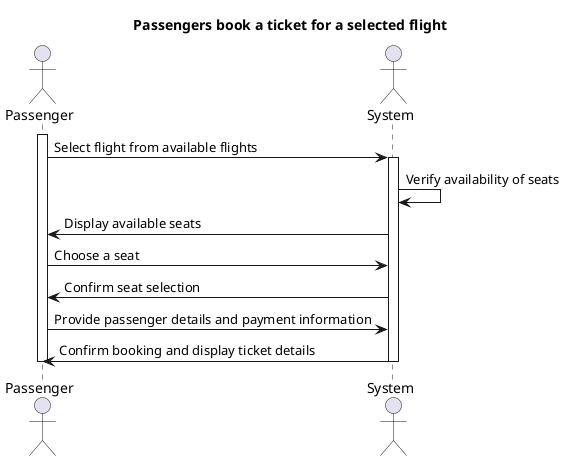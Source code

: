 @startuml
'https://plantuml.com/sequence-diagram

Title: Passengers book a ticket for a selected flight

Actor Passenger
Actor System

activate Passenger
Passenger->System: Select flight from available flights
activate System
System->System: Verify availability of seats
System->Passenger: Display available seats
Passenger->System: Choose a seat
System->Passenger: Confirm seat selection
Passenger->System: Provide passenger details and payment information
System->Passenger: Confirm booking and display ticket details
deactivate System
deactivate Passenger

@enduml